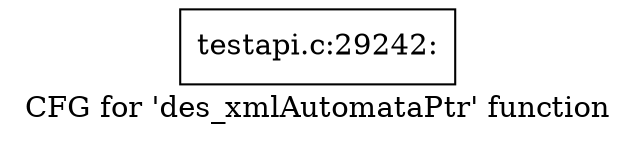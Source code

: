 digraph "CFG for 'des_xmlAutomataPtr' function" {
	label="CFG for 'des_xmlAutomataPtr' function";

	Node0x4882590 [shape=record,label="{testapi.c:29242:}"];
}

